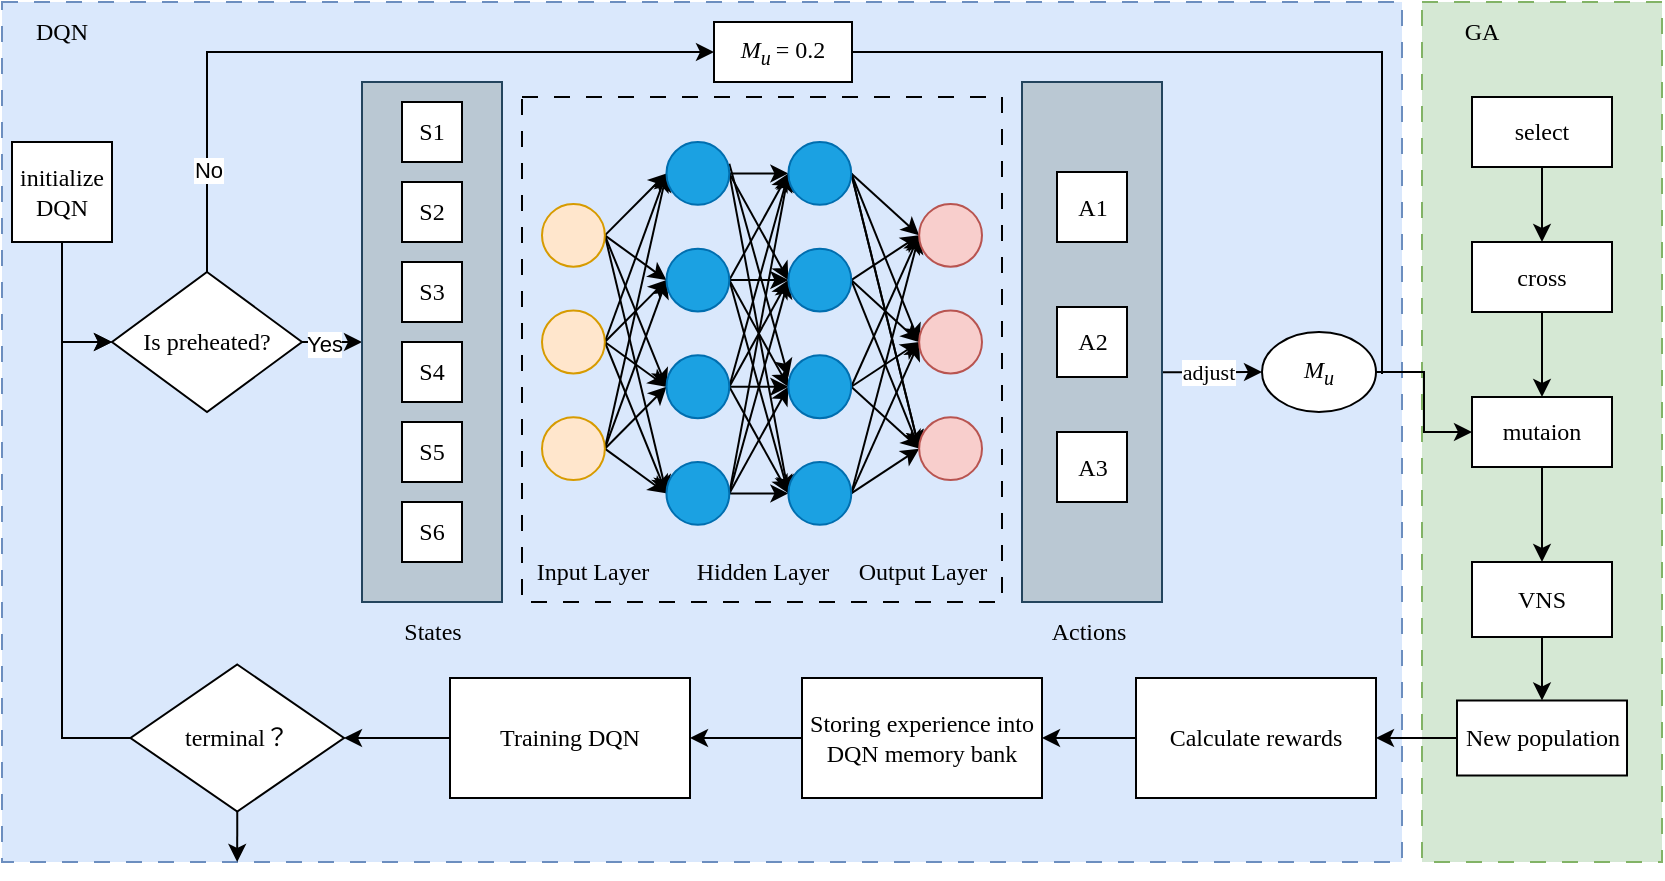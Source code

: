 <mxfile version="26.1.0">
  <diagram name="第 1 页" id="UJfofHyAi-vfrjt4BgnB">
    <mxGraphModel dx="1430" dy="757" grid="1" gridSize="10" guides="1" tooltips="1" connect="1" arrows="1" fold="1" page="1" pageScale="1" pageWidth="827" pageHeight="1169" math="0" shadow="0">
      <root>
        <mxCell id="0" />
        <mxCell id="1" parent="0" />
        <mxCell id="ZDGoOc2ld3aRTrg-dJdF-84" value="" style="rounded=0;whiteSpace=wrap;html=1;dashed=1;dashPattern=8 8;fontFamily=Times New Roman;fillColor=#d5e8d4;strokeColor=#82b366;" vertex="1" parent="1">
          <mxGeometry x="780" width="120" height="430" as="geometry" />
        </mxCell>
        <mxCell id="ZDGoOc2ld3aRTrg-dJdF-134" value="" style="rounded=0;whiteSpace=wrap;html=1;dashed=1;dashPattern=8 8;fillColor=#dae8fc;strokeColor=#6c8ebf;fontFamily=Times New Roman;" vertex="1" parent="1">
          <mxGeometry x="70" width="700" height="430" as="geometry" />
        </mxCell>
        <mxCell id="ZDGoOc2ld3aRTrg-dJdF-82" style="edgeStyle=orthogonalEdgeStyle;rounded=0;orthogonalLoop=1;jettySize=auto;html=1;exitX=1.004;exitY=0.558;exitDx=0;exitDy=0;fontFamily=Times New Roman;exitPerimeter=0;" edge="1" parent="1" source="ZDGoOc2ld3aRTrg-dJdF-63" target="ZDGoOc2ld3aRTrg-dJdF-65">
          <mxGeometry relative="1" as="geometry">
            <Array as="points" />
          </mxGeometry>
        </mxCell>
        <mxCell id="ZDGoOc2ld3aRTrg-dJdF-100" value="adjust" style="edgeLabel;html=1;align=center;verticalAlign=middle;resizable=0;points=[];fontFamily=Times New Roman;" vertex="1" connectable="0" parent="ZDGoOc2ld3aRTrg-dJdF-82">
          <mxGeometry x="-0.1" y="1" relative="1" as="geometry">
            <mxPoint y="1" as="offset" />
          </mxGeometry>
        </mxCell>
        <mxCell id="ZDGoOc2ld3aRTrg-dJdF-155" style="edgeStyle=orthogonalEdgeStyle;rounded=0;orthogonalLoop=1;jettySize=auto;html=1;exitX=1;exitY=0.5;exitDx=0;exitDy=0;entryX=0;entryY=0.5;entryDx=0;entryDy=0;fontFamily=Times New Roman;" edge="1" parent="1" source="ZDGoOc2ld3aRTrg-dJdF-65" target="ZDGoOc2ld3aRTrg-dJdF-87">
          <mxGeometry relative="1" as="geometry" />
        </mxCell>
        <mxCell id="ZDGoOc2ld3aRTrg-dJdF-65" value="M&lt;sub&gt;u&lt;/sub&gt;" style="ellipse;whiteSpace=wrap;html=1;fontFamily=Times New Roman;fontStyle=2" vertex="1" parent="1">
          <mxGeometry x="700" y="165" width="57" height="40" as="geometry" />
        </mxCell>
        <mxCell id="ZDGoOc2ld3aRTrg-dJdF-139" style="edgeStyle=orthogonalEdgeStyle;rounded=0;orthogonalLoop=1;jettySize=auto;html=1;exitX=0.5;exitY=1;exitDx=0;exitDy=0;entryX=0;entryY=0.5;entryDx=0;entryDy=0;fontFamily=Times New Roman;" edge="1" parent="1" source="ZDGoOc2ld3aRTrg-dJdF-74" target="ZDGoOc2ld3aRTrg-dJdF-76">
          <mxGeometry relative="1" as="geometry" />
        </mxCell>
        <mxCell id="ZDGoOc2ld3aRTrg-dJdF-74" value="initialize DQN" style="rounded=0;whiteSpace=wrap;html=1;fontFamily=Times New Roman;" vertex="1" parent="1">
          <mxGeometry x="75" y="70" width="50" height="50" as="geometry" />
        </mxCell>
        <mxCell id="ZDGoOc2ld3aRTrg-dJdF-78" style="edgeStyle=orthogonalEdgeStyle;rounded=0;orthogonalLoop=1;jettySize=auto;html=1;exitX=0.5;exitY=0;exitDx=0;exitDy=0;entryX=0;entryY=0.5;entryDx=0;entryDy=0;fontFamily=Times New Roman;" edge="1" parent="1" source="ZDGoOc2ld3aRTrg-dJdF-76" target="ZDGoOc2ld3aRTrg-dJdF-77">
          <mxGeometry relative="1" as="geometry" />
        </mxCell>
        <mxCell id="ZDGoOc2ld3aRTrg-dJdF-164" value="No" style="edgeLabel;html=1;align=center;verticalAlign=middle;resizable=0;points=[];" vertex="1" connectable="0" parent="ZDGoOc2ld3aRTrg-dJdF-78">
          <mxGeometry x="-0.72" relative="1" as="geometry">
            <mxPoint as="offset" />
          </mxGeometry>
        </mxCell>
        <mxCell id="ZDGoOc2ld3aRTrg-dJdF-81" style="edgeStyle=orthogonalEdgeStyle;rounded=0;orthogonalLoop=1;jettySize=auto;html=1;exitX=1;exitY=0.5;exitDx=0;exitDy=0;entryX=0;entryY=0.5;entryDx=0;entryDy=0;fontFamily=Times New Roman;" edge="1" parent="1" source="ZDGoOc2ld3aRTrg-dJdF-76" target="ZDGoOc2ld3aRTrg-dJdF-64">
          <mxGeometry relative="1" as="geometry" />
        </mxCell>
        <mxCell id="ZDGoOc2ld3aRTrg-dJdF-165" value="Yes" style="edgeLabel;html=1;align=center;verticalAlign=middle;resizable=0;points=[];" vertex="1" connectable="0" parent="ZDGoOc2ld3aRTrg-dJdF-81">
          <mxGeometry x="-0.308" y="-1" relative="1" as="geometry">
            <mxPoint as="offset" />
          </mxGeometry>
        </mxCell>
        <mxCell id="ZDGoOc2ld3aRTrg-dJdF-76" value="Is preheated?" style="rhombus;whiteSpace=wrap;html=1;fontFamily=Times New Roman;" vertex="1" parent="1">
          <mxGeometry x="125" y="135" width="95" height="70" as="geometry" />
        </mxCell>
        <mxCell id="ZDGoOc2ld3aRTrg-dJdF-153" style="edgeStyle=orthogonalEdgeStyle;rounded=0;orthogonalLoop=1;jettySize=auto;html=1;exitX=1;exitY=0.5;exitDx=0;exitDy=0;endArrow=none;startFill=0;fontFamily=Times New Roman;" edge="1" parent="1" source="ZDGoOc2ld3aRTrg-dJdF-77">
          <mxGeometry relative="1" as="geometry">
            <mxPoint x="760" y="180" as="targetPoint" />
            <Array as="points">
              <mxPoint x="760" y="25" />
              <mxPoint x="760" y="186" />
            </Array>
          </mxGeometry>
        </mxCell>
        <mxCell id="ZDGoOc2ld3aRTrg-dJdF-77" value="&lt;i&gt;M&lt;sub&gt;u&amp;nbsp;&lt;/sub&gt;&lt;/i&gt;= 0.2" style="rounded=0;whiteSpace=wrap;html=1;fontFamily=Times New Roman;" vertex="1" parent="1">
          <mxGeometry x="426" y="10" width="69" height="30" as="geometry" />
        </mxCell>
        <mxCell id="ZDGoOc2ld3aRTrg-dJdF-80" value="" style="group;fontFamily=Times New Roman;" vertex="1" connectable="0" parent="1">
          <mxGeometry x="340" y="70" width="220" height="200" as="geometry" />
        </mxCell>
        <mxCell id="ZDGoOc2ld3aRTrg-dJdF-19" style="rounded=0;orthogonalLoop=1;jettySize=auto;html=1;exitX=1;exitY=0.5;exitDx=0;exitDy=0;entryX=0;entryY=0.5;entryDx=0;entryDy=0;fontFamily=Times New Roman;" edge="1" parent="ZDGoOc2ld3aRTrg-dJdF-80" source="ZDGoOc2ld3aRTrg-dJdF-1" target="ZDGoOc2ld3aRTrg-dJdF-9">
          <mxGeometry relative="1" as="geometry" />
        </mxCell>
        <mxCell id="ZDGoOc2ld3aRTrg-dJdF-21" style="rounded=0;orthogonalLoop=1;jettySize=auto;html=1;exitX=1;exitY=0.5;exitDx=0;exitDy=0;entryX=0;entryY=0.5;entryDx=0;entryDy=0;fontFamily=Times New Roman;" edge="1" parent="ZDGoOc2ld3aRTrg-dJdF-80" source="ZDGoOc2ld3aRTrg-dJdF-1" target="ZDGoOc2ld3aRTrg-dJdF-8">
          <mxGeometry relative="1" as="geometry" />
        </mxCell>
        <mxCell id="ZDGoOc2ld3aRTrg-dJdF-22" style="rounded=0;orthogonalLoop=1;jettySize=auto;html=1;exitX=1;exitY=0.5;exitDx=0;exitDy=0;entryX=0;entryY=0.5;entryDx=0;entryDy=0;fontFamily=Times New Roman;" edge="1" parent="ZDGoOc2ld3aRTrg-dJdF-80" source="ZDGoOc2ld3aRTrg-dJdF-1" target="ZDGoOc2ld3aRTrg-dJdF-7">
          <mxGeometry relative="1" as="geometry" />
        </mxCell>
        <mxCell id="ZDGoOc2ld3aRTrg-dJdF-23" style="rounded=0;orthogonalLoop=1;jettySize=auto;html=1;exitX=1;exitY=0.5;exitDx=0;exitDy=0;entryX=0;entryY=0.5;entryDx=0;entryDy=0;fontFamily=Times New Roman;" edge="1" parent="ZDGoOc2ld3aRTrg-dJdF-80" source="ZDGoOc2ld3aRTrg-dJdF-1" target="ZDGoOc2ld3aRTrg-dJdF-6">
          <mxGeometry relative="1" as="geometry" />
        </mxCell>
        <mxCell id="ZDGoOc2ld3aRTrg-dJdF-1" value="" style="ellipse;whiteSpace=wrap;html=1;aspect=fixed;fontSize=12;strokeWidth=1;fontFamily=Times New Roman;fillColor=#ffe6cc;strokeColor=#d79b00;" vertex="1" parent="ZDGoOc2ld3aRTrg-dJdF-80">
          <mxGeometry y="30.953" width="31.429" height="31.429" as="geometry" />
        </mxCell>
        <mxCell id="ZDGoOc2ld3aRTrg-dJdF-24" style="rounded=0;orthogonalLoop=1;jettySize=auto;html=1;exitX=1;exitY=0.5;exitDx=0;exitDy=0;entryX=0;entryY=0.5;entryDx=0;entryDy=0;fontFamily=Times New Roman;" edge="1" parent="ZDGoOc2ld3aRTrg-dJdF-80" source="ZDGoOc2ld3aRTrg-dJdF-2" target="ZDGoOc2ld3aRTrg-dJdF-9">
          <mxGeometry relative="1" as="geometry" />
        </mxCell>
        <mxCell id="ZDGoOc2ld3aRTrg-dJdF-25" style="rounded=0;orthogonalLoop=1;jettySize=auto;html=1;exitX=1;exitY=0.5;exitDx=0;exitDy=0;entryX=0;entryY=0.5;entryDx=0;entryDy=0;fontFamily=Times New Roman;" edge="1" parent="ZDGoOc2ld3aRTrg-dJdF-80" source="ZDGoOc2ld3aRTrg-dJdF-2" target="ZDGoOc2ld3aRTrg-dJdF-8">
          <mxGeometry relative="1" as="geometry" />
        </mxCell>
        <mxCell id="ZDGoOc2ld3aRTrg-dJdF-26" style="rounded=0;orthogonalLoop=1;jettySize=auto;html=1;exitX=1;exitY=0.5;exitDx=0;exitDy=0;entryX=0;entryY=0.5;entryDx=0;entryDy=0;fontFamily=Times New Roman;" edge="1" parent="ZDGoOc2ld3aRTrg-dJdF-80" source="ZDGoOc2ld3aRTrg-dJdF-2" target="ZDGoOc2ld3aRTrg-dJdF-7">
          <mxGeometry relative="1" as="geometry" />
        </mxCell>
        <mxCell id="ZDGoOc2ld3aRTrg-dJdF-27" style="rounded=0;orthogonalLoop=1;jettySize=auto;html=1;exitX=1;exitY=0.5;exitDx=0;exitDy=0;entryX=0;entryY=0.5;entryDx=0;entryDy=0;fontFamily=Times New Roman;" edge="1" parent="ZDGoOc2ld3aRTrg-dJdF-80" source="ZDGoOc2ld3aRTrg-dJdF-2" target="ZDGoOc2ld3aRTrg-dJdF-6">
          <mxGeometry relative="1" as="geometry" />
        </mxCell>
        <mxCell id="ZDGoOc2ld3aRTrg-dJdF-2" value="" style="ellipse;whiteSpace=wrap;html=1;aspect=fixed;fontSize=12;strokeWidth=1;fontFamily=Times New Roman;fillColor=#ffe6cc;strokeColor=#d79b00;" vertex="1" parent="ZDGoOc2ld3aRTrg-dJdF-80">
          <mxGeometry y="84.287" width="31.429" height="31.429" as="geometry" />
        </mxCell>
        <mxCell id="ZDGoOc2ld3aRTrg-dJdF-28" style="rounded=0;orthogonalLoop=1;jettySize=auto;html=1;exitX=1;exitY=0.5;exitDx=0;exitDy=0;entryX=0;entryY=0.5;entryDx=0;entryDy=0;fontFamily=Times New Roman;" edge="1" parent="ZDGoOc2ld3aRTrg-dJdF-80" source="ZDGoOc2ld3aRTrg-dJdF-5" target="ZDGoOc2ld3aRTrg-dJdF-9">
          <mxGeometry relative="1" as="geometry" />
        </mxCell>
        <mxCell id="ZDGoOc2ld3aRTrg-dJdF-29" style="rounded=0;orthogonalLoop=1;jettySize=auto;html=1;exitX=1;exitY=0.5;exitDx=0;exitDy=0;entryX=0;entryY=0.5;entryDx=0;entryDy=0;fontFamily=Times New Roman;" edge="1" parent="ZDGoOc2ld3aRTrg-dJdF-80" source="ZDGoOc2ld3aRTrg-dJdF-5" target="ZDGoOc2ld3aRTrg-dJdF-8">
          <mxGeometry relative="1" as="geometry" />
        </mxCell>
        <mxCell id="ZDGoOc2ld3aRTrg-dJdF-31" style="rounded=0;orthogonalLoop=1;jettySize=auto;html=1;exitX=1;exitY=0.5;exitDx=0;exitDy=0;entryX=0;entryY=0.5;entryDx=0;entryDy=0;fontFamily=Times New Roman;" edge="1" parent="ZDGoOc2ld3aRTrg-dJdF-80" source="ZDGoOc2ld3aRTrg-dJdF-5" target="ZDGoOc2ld3aRTrg-dJdF-7">
          <mxGeometry relative="1" as="geometry" />
        </mxCell>
        <mxCell id="ZDGoOc2ld3aRTrg-dJdF-32" style="rounded=0;orthogonalLoop=1;jettySize=auto;html=1;exitX=1;exitY=0.5;exitDx=0;exitDy=0;entryX=0;entryY=0.5;entryDx=0;entryDy=0;fontFamily=Times New Roman;" edge="1" parent="ZDGoOc2ld3aRTrg-dJdF-80" source="ZDGoOc2ld3aRTrg-dJdF-5" target="ZDGoOc2ld3aRTrg-dJdF-6">
          <mxGeometry relative="1" as="geometry" />
        </mxCell>
        <mxCell id="ZDGoOc2ld3aRTrg-dJdF-5" value="" style="ellipse;whiteSpace=wrap;html=1;aspect=fixed;fontSize=12;strokeWidth=1;fontFamily=Times New Roman;fillColor=#ffe6cc;strokeColor=#d79b00;" vertex="1" parent="ZDGoOc2ld3aRTrg-dJdF-80">
          <mxGeometry y="137.62" width="31.429" height="31.429" as="geometry" />
        </mxCell>
        <mxCell id="ZDGoOc2ld3aRTrg-dJdF-45" style="rounded=0;orthogonalLoop=1;jettySize=auto;html=1;exitX=1;exitY=0.5;exitDx=0;exitDy=0;entryX=0;entryY=0.5;entryDx=0;entryDy=0;fontFamily=Times New Roman;" edge="1" parent="ZDGoOc2ld3aRTrg-dJdF-80" source="ZDGoOc2ld3aRTrg-dJdF-6" target="ZDGoOc2ld3aRTrg-dJdF-11">
          <mxGeometry relative="1" as="geometry" />
        </mxCell>
        <mxCell id="ZDGoOc2ld3aRTrg-dJdF-46" style="rounded=0;orthogonalLoop=1;jettySize=auto;html=1;exitX=1;exitY=0.5;exitDx=0;exitDy=0;entryX=0;entryY=0.5;entryDx=0;entryDy=0;fontFamily=Times New Roman;" edge="1" parent="ZDGoOc2ld3aRTrg-dJdF-80" source="ZDGoOc2ld3aRTrg-dJdF-6" target="ZDGoOc2ld3aRTrg-dJdF-10">
          <mxGeometry relative="1" as="geometry" />
        </mxCell>
        <mxCell id="ZDGoOc2ld3aRTrg-dJdF-47" style="rounded=0;orthogonalLoop=1;jettySize=auto;html=1;exitX=1;exitY=0.5;exitDx=0;exitDy=0;entryX=0;entryY=0.5;entryDx=0;entryDy=0;fontFamily=Times New Roman;" edge="1" parent="ZDGoOc2ld3aRTrg-dJdF-80" source="ZDGoOc2ld3aRTrg-dJdF-6" target="ZDGoOc2ld3aRTrg-dJdF-13">
          <mxGeometry relative="1" as="geometry" />
        </mxCell>
        <mxCell id="ZDGoOc2ld3aRTrg-dJdF-48" style="rounded=0;orthogonalLoop=1;jettySize=auto;html=1;exitX=1;exitY=0.5;exitDx=0;exitDy=0;entryX=0;entryY=0.5;entryDx=0;entryDy=0;fontFamily=Times New Roman;" edge="1" parent="ZDGoOc2ld3aRTrg-dJdF-80" source="ZDGoOc2ld3aRTrg-dJdF-6" target="ZDGoOc2ld3aRTrg-dJdF-12">
          <mxGeometry relative="1" as="geometry" />
        </mxCell>
        <mxCell id="ZDGoOc2ld3aRTrg-dJdF-6" value="" style="ellipse;whiteSpace=wrap;html=1;aspect=fixed;fontSize=12;strokeWidth=1;flipV=1;flipH=1;fontFamily=Times New Roman;fillColor=#1ba1e2;fontColor=#ffffff;strokeColor=#006EAF;" vertex="1" parent="ZDGoOc2ld3aRTrg-dJdF-80">
          <mxGeometry x="62.229" y="159.997" width="31.429" height="31.429" as="geometry" />
        </mxCell>
        <mxCell id="ZDGoOc2ld3aRTrg-dJdF-41" style="rounded=0;orthogonalLoop=1;jettySize=auto;html=1;exitX=1;exitY=0.5;exitDx=0;exitDy=0;entryX=0;entryY=0.5;entryDx=0;entryDy=0;fontFamily=Times New Roman;" edge="1" parent="ZDGoOc2ld3aRTrg-dJdF-80" source="ZDGoOc2ld3aRTrg-dJdF-7" target="ZDGoOc2ld3aRTrg-dJdF-12">
          <mxGeometry relative="1" as="geometry" />
        </mxCell>
        <mxCell id="ZDGoOc2ld3aRTrg-dJdF-42" style="rounded=0;orthogonalLoop=1;jettySize=auto;html=1;exitX=1;exitY=0.5;exitDx=0;exitDy=0;entryX=0;entryY=0.5;entryDx=0;entryDy=0;fontFamily=Times New Roman;" edge="1" parent="ZDGoOc2ld3aRTrg-dJdF-80" source="ZDGoOc2ld3aRTrg-dJdF-7" target="ZDGoOc2ld3aRTrg-dJdF-13">
          <mxGeometry relative="1" as="geometry" />
        </mxCell>
        <mxCell id="ZDGoOc2ld3aRTrg-dJdF-43" style="rounded=0;orthogonalLoop=1;jettySize=auto;html=1;exitX=1;exitY=0.5;exitDx=0;exitDy=0;entryX=0;entryY=0.5;entryDx=0;entryDy=0;fontFamily=Times New Roman;" edge="1" parent="ZDGoOc2ld3aRTrg-dJdF-80" source="ZDGoOc2ld3aRTrg-dJdF-7" target="ZDGoOc2ld3aRTrg-dJdF-10">
          <mxGeometry relative="1" as="geometry" />
        </mxCell>
        <mxCell id="ZDGoOc2ld3aRTrg-dJdF-44" style="rounded=0;orthogonalLoop=1;jettySize=auto;html=1;exitX=1;exitY=0.5;exitDx=0;exitDy=0;entryX=0;entryY=0.5;entryDx=0;entryDy=0;fontFamily=Times New Roman;" edge="1" parent="ZDGoOc2ld3aRTrg-dJdF-80" source="ZDGoOc2ld3aRTrg-dJdF-7" target="ZDGoOc2ld3aRTrg-dJdF-11">
          <mxGeometry relative="1" as="geometry" />
        </mxCell>
        <mxCell id="ZDGoOc2ld3aRTrg-dJdF-7" value="" style="ellipse;whiteSpace=wrap;html=1;aspect=fixed;fontSize=12;strokeWidth=1;flipV=1;flipH=1;fontFamily=Times New Roman;fillColor=#1ba1e2;fontColor=#ffffff;strokeColor=#006EAF;" vertex="1" parent="ZDGoOc2ld3aRTrg-dJdF-80">
          <mxGeometry x="62.229" y="106.667" width="31.429" height="31.429" as="geometry" />
        </mxCell>
        <mxCell id="ZDGoOc2ld3aRTrg-dJdF-37" style="rounded=0;orthogonalLoop=1;jettySize=auto;html=1;exitX=1;exitY=0.5;exitDx=0;exitDy=0;entryX=0;entryY=0.5;entryDx=0;entryDy=0;fontFamily=Times New Roman;" edge="1" parent="ZDGoOc2ld3aRTrg-dJdF-80" source="ZDGoOc2ld3aRTrg-dJdF-8" target="ZDGoOc2ld3aRTrg-dJdF-12">
          <mxGeometry relative="1" as="geometry" />
        </mxCell>
        <mxCell id="ZDGoOc2ld3aRTrg-dJdF-38" style="rounded=0;orthogonalLoop=1;jettySize=auto;html=1;exitX=1;exitY=0.5;exitDx=0;exitDy=0;entryX=0;entryY=0.5;entryDx=0;entryDy=0;fontFamily=Times New Roman;" edge="1" parent="ZDGoOc2ld3aRTrg-dJdF-80" source="ZDGoOc2ld3aRTrg-dJdF-8" target="ZDGoOc2ld3aRTrg-dJdF-13">
          <mxGeometry relative="1" as="geometry" />
        </mxCell>
        <mxCell id="ZDGoOc2ld3aRTrg-dJdF-39" style="rounded=0;orthogonalLoop=1;jettySize=auto;html=1;exitX=1;exitY=0.5;exitDx=0;exitDy=0;entryX=0;entryY=0.5;entryDx=0;entryDy=0;fontFamily=Times New Roman;" edge="1" parent="ZDGoOc2ld3aRTrg-dJdF-80" source="ZDGoOc2ld3aRTrg-dJdF-8" target="ZDGoOc2ld3aRTrg-dJdF-10">
          <mxGeometry relative="1" as="geometry" />
        </mxCell>
        <mxCell id="ZDGoOc2ld3aRTrg-dJdF-40" style="rounded=0;orthogonalLoop=1;jettySize=auto;html=1;exitX=1;exitY=0.5;exitDx=0;exitDy=0;entryX=0;entryY=0.5;entryDx=0;entryDy=0;fontFamily=Times New Roman;" edge="1" parent="ZDGoOc2ld3aRTrg-dJdF-80" source="ZDGoOc2ld3aRTrg-dJdF-8" target="ZDGoOc2ld3aRTrg-dJdF-11">
          <mxGeometry relative="1" as="geometry" />
        </mxCell>
        <mxCell id="ZDGoOc2ld3aRTrg-dJdF-8" value="" style="ellipse;whiteSpace=wrap;html=1;aspect=fixed;fontSize=12;strokeWidth=1;flipV=1;flipH=1;fontFamily=Times New Roman;fillColor=#1ba1e2;fontColor=#ffffff;strokeColor=#006EAF;" vertex="1" parent="ZDGoOc2ld3aRTrg-dJdF-80">
          <mxGeometry x="62.229" y="53.333" width="31.429" height="31.429" as="geometry" />
        </mxCell>
        <mxCell id="ZDGoOc2ld3aRTrg-dJdF-33" style="rounded=0;orthogonalLoop=1;jettySize=auto;html=1;exitX=1;exitY=0.5;exitDx=0;exitDy=0;entryX=0;entryY=0.5;entryDx=0;entryDy=0;fontFamily=Times New Roman;" edge="1" parent="ZDGoOc2ld3aRTrg-dJdF-80" source="ZDGoOc2ld3aRTrg-dJdF-9" target="ZDGoOc2ld3aRTrg-dJdF-12">
          <mxGeometry relative="1" as="geometry" />
        </mxCell>
        <mxCell id="ZDGoOc2ld3aRTrg-dJdF-34" style="rounded=0;orthogonalLoop=1;jettySize=auto;html=1;exitX=1;exitY=0.5;exitDx=0;exitDy=0;entryX=0;entryY=0.5;entryDx=0;entryDy=0;fontFamily=Times New Roman;" edge="1" parent="ZDGoOc2ld3aRTrg-dJdF-80" source="ZDGoOc2ld3aRTrg-dJdF-9" target="ZDGoOc2ld3aRTrg-dJdF-13">
          <mxGeometry relative="1" as="geometry" />
        </mxCell>
        <mxCell id="ZDGoOc2ld3aRTrg-dJdF-35" style="rounded=0;orthogonalLoop=1;jettySize=auto;html=1;exitX=1;exitY=0.5;exitDx=0;exitDy=0;entryX=0;entryY=0.5;entryDx=0;entryDy=0;fontFamily=Times New Roman;" edge="1" parent="ZDGoOc2ld3aRTrg-dJdF-80">
          <mxGeometry relative="1" as="geometry">
            <mxPoint x="93.657" y="10.834" as="sourcePoint" />
            <mxPoint x="123.2" y="117.501" as="targetPoint" />
          </mxGeometry>
        </mxCell>
        <mxCell id="ZDGoOc2ld3aRTrg-dJdF-36" style="rounded=0;orthogonalLoop=1;jettySize=auto;html=1;exitX=1;exitY=0.5;exitDx=0;exitDy=0;entryX=0;entryY=0.5;entryDx=0;entryDy=0;fontFamily=Times New Roman;" edge="1" parent="ZDGoOc2ld3aRTrg-dJdF-80" source="ZDGoOc2ld3aRTrg-dJdF-9" target="ZDGoOc2ld3aRTrg-dJdF-11">
          <mxGeometry relative="1" as="geometry" />
        </mxCell>
        <mxCell id="ZDGoOc2ld3aRTrg-dJdF-9" value="" style="ellipse;whiteSpace=wrap;html=1;aspect=fixed;fontSize=12;strokeWidth=1;flipV=1;flipH=1;fontFamily=Times New Roman;fillColor=#1ba1e2;fontColor=#ffffff;strokeColor=#006EAF;" vertex="1" parent="ZDGoOc2ld3aRTrg-dJdF-80">
          <mxGeometry x="62.229" width="31.429" height="31.429" as="geometry" />
        </mxCell>
        <mxCell id="ZDGoOc2ld3aRTrg-dJdF-55" style="rounded=0;orthogonalLoop=1;jettySize=auto;html=1;exitX=1;exitY=0.5;exitDx=0;exitDy=0;entryX=0;entryY=0.5;entryDx=0;entryDy=0;fontFamily=Times New Roman;" edge="1" parent="ZDGoOc2ld3aRTrg-dJdF-80" source="ZDGoOc2ld3aRTrg-dJdF-10" target="ZDGoOc2ld3aRTrg-dJdF-16">
          <mxGeometry relative="1" as="geometry" />
        </mxCell>
        <mxCell id="ZDGoOc2ld3aRTrg-dJdF-58" style="rounded=0;orthogonalLoop=1;jettySize=auto;html=1;exitX=1;exitY=0.5;exitDx=0;exitDy=0;entryX=0;entryY=0.5;entryDx=0;entryDy=0;fontFamily=Times New Roman;" edge="1" parent="ZDGoOc2ld3aRTrg-dJdF-80" source="ZDGoOc2ld3aRTrg-dJdF-10" target="ZDGoOc2ld3aRTrg-dJdF-15">
          <mxGeometry relative="1" as="geometry" />
        </mxCell>
        <mxCell id="ZDGoOc2ld3aRTrg-dJdF-59" style="rounded=0;orthogonalLoop=1;jettySize=auto;html=1;exitX=1;exitY=0.5;exitDx=0;exitDy=0;entryX=0;entryY=0.5;entryDx=0;entryDy=0;fontFamily=Times New Roman;" edge="1" parent="ZDGoOc2ld3aRTrg-dJdF-80" source="ZDGoOc2ld3aRTrg-dJdF-10" target="ZDGoOc2ld3aRTrg-dJdF-14">
          <mxGeometry relative="1" as="geometry" />
        </mxCell>
        <mxCell id="ZDGoOc2ld3aRTrg-dJdF-10" value="" style="ellipse;whiteSpace=wrap;html=1;aspect=fixed;fontSize=12;strokeWidth=1;flipV=1;flipH=1;fontFamily=Times New Roman;fillColor=#1ba1e2;fontColor=#ffffff;strokeColor=#006EAF;" vertex="1" parent="ZDGoOc2ld3aRTrg-dJdF-80">
          <mxGeometry x="123.2" y="106.667" width="31.429" height="31.429" as="geometry" />
        </mxCell>
        <mxCell id="ZDGoOc2ld3aRTrg-dJdF-60" style="rounded=0;orthogonalLoop=1;jettySize=auto;html=1;exitX=1;exitY=0.5;exitDx=0;exitDy=0;entryX=0;entryY=0.5;entryDx=0;entryDy=0;fontFamily=Times New Roman;" edge="1" parent="ZDGoOc2ld3aRTrg-dJdF-80" source="ZDGoOc2ld3aRTrg-dJdF-11" target="ZDGoOc2ld3aRTrg-dJdF-14">
          <mxGeometry relative="1" as="geometry" />
        </mxCell>
        <mxCell id="ZDGoOc2ld3aRTrg-dJdF-61" style="rounded=0;orthogonalLoop=1;jettySize=auto;html=1;exitX=1;exitY=0.5;exitDx=0;exitDy=0;entryX=0;entryY=0.5;entryDx=0;entryDy=0;fontFamily=Times New Roman;" edge="1" parent="ZDGoOc2ld3aRTrg-dJdF-80" source="ZDGoOc2ld3aRTrg-dJdF-11" target="ZDGoOc2ld3aRTrg-dJdF-15">
          <mxGeometry relative="1" as="geometry" />
        </mxCell>
        <mxCell id="ZDGoOc2ld3aRTrg-dJdF-62" style="rounded=0;orthogonalLoop=1;jettySize=auto;html=1;exitX=1;exitY=0.5;exitDx=0;exitDy=0;entryX=0;entryY=0.5;entryDx=0;entryDy=0;fontFamily=Times New Roman;" edge="1" parent="ZDGoOc2ld3aRTrg-dJdF-80" source="ZDGoOc2ld3aRTrg-dJdF-11" target="ZDGoOc2ld3aRTrg-dJdF-16">
          <mxGeometry relative="1" as="geometry" />
        </mxCell>
        <mxCell id="ZDGoOc2ld3aRTrg-dJdF-11" value="" style="ellipse;whiteSpace=wrap;html=1;aspect=fixed;fontSize=12;strokeWidth=1;flipV=1;flipH=1;fontFamily=Times New Roman;fillColor=#1ba1e2;fontColor=#ffffff;strokeColor=#006EAF;" vertex="1" parent="ZDGoOc2ld3aRTrg-dJdF-80">
          <mxGeometry x="123.2" y="159.997" width="31.429" height="31.429" as="geometry" />
        </mxCell>
        <mxCell id="ZDGoOc2ld3aRTrg-dJdF-49" style="rounded=0;orthogonalLoop=1;jettySize=auto;html=1;exitX=1;exitY=0.5;exitDx=0;exitDy=0;entryX=0;entryY=0.5;entryDx=0;entryDy=0;fontFamily=Times New Roman;" edge="1" parent="ZDGoOc2ld3aRTrg-dJdF-80" source="ZDGoOc2ld3aRTrg-dJdF-12" target="ZDGoOc2ld3aRTrg-dJdF-16">
          <mxGeometry relative="1" as="geometry" />
        </mxCell>
        <mxCell id="ZDGoOc2ld3aRTrg-dJdF-50" style="rounded=0;orthogonalLoop=1;jettySize=auto;html=1;exitX=1;exitY=0.5;exitDx=0;exitDy=0;entryX=0;entryY=0.5;entryDx=0;entryDy=0;fontFamily=Times New Roman;" edge="1" parent="ZDGoOc2ld3aRTrg-dJdF-80" source="ZDGoOc2ld3aRTrg-dJdF-12" target="ZDGoOc2ld3aRTrg-dJdF-15">
          <mxGeometry relative="1" as="geometry" />
        </mxCell>
        <mxCell id="ZDGoOc2ld3aRTrg-dJdF-51" style="rounded=0;orthogonalLoop=1;jettySize=auto;html=1;exitX=1;exitY=0.5;exitDx=0;exitDy=0;entryX=0;entryY=0.5;entryDx=0;entryDy=0;fontFamily=Times New Roman;" edge="1" parent="ZDGoOc2ld3aRTrg-dJdF-80" source="ZDGoOc2ld3aRTrg-dJdF-12" target="ZDGoOc2ld3aRTrg-dJdF-14">
          <mxGeometry relative="1" as="geometry" />
        </mxCell>
        <mxCell id="ZDGoOc2ld3aRTrg-dJdF-52" style="rounded=0;orthogonalLoop=1;jettySize=auto;html=1;exitX=1;exitY=0.5;exitDx=0;exitDy=0;entryX=0;entryY=0.5;entryDx=0;entryDy=0;fontFamily=Times New Roman;" edge="1" parent="ZDGoOc2ld3aRTrg-dJdF-80" source="ZDGoOc2ld3aRTrg-dJdF-12" target="ZDGoOc2ld3aRTrg-dJdF-14">
          <mxGeometry relative="1" as="geometry" />
        </mxCell>
        <mxCell id="ZDGoOc2ld3aRTrg-dJdF-12" value="" style="ellipse;whiteSpace=wrap;html=1;aspect=fixed;fontSize=12;strokeWidth=1;flipV=1;flipH=1;fontFamily=Times New Roman;fillColor=#1ba1e2;fontColor=#ffffff;strokeColor=#006EAF;" vertex="1" parent="ZDGoOc2ld3aRTrg-dJdF-80">
          <mxGeometry x="123.2" width="31.429" height="31.429" as="geometry" />
        </mxCell>
        <mxCell id="ZDGoOc2ld3aRTrg-dJdF-54" style="rounded=0;orthogonalLoop=1;jettySize=auto;html=1;exitX=1;exitY=0.5;exitDx=0;exitDy=0;entryX=0;entryY=0.5;entryDx=0;entryDy=0;fontFamily=Times New Roman;" edge="1" parent="ZDGoOc2ld3aRTrg-dJdF-80" source="ZDGoOc2ld3aRTrg-dJdF-13" target="ZDGoOc2ld3aRTrg-dJdF-16">
          <mxGeometry relative="1" as="geometry" />
        </mxCell>
        <mxCell id="ZDGoOc2ld3aRTrg-dJdF-56" style="rounded=0;orthogonalLoop=1;jettySize=auto;html=1;exitX=1;exitY=0.5;exitDx=0;exitDy=0;entryX=0;entryY=0.5;entryDx=0;entryDy=0;fontFamily=Times New Roman;" edge="1" parent="ZDGoOc2ld3aRTrg-dJdF-80" source="ZDGoOc2ld3aRTrg-dJdF-13" target="ZDGoOc2ld3aRTrg-dJdF-15">
          <mxGeometry relative="1" as="geometry" />
        </mxCell>
        <mxCell id="ZDGoOc2ld3aRTrg-dJdF-57" style="rounded=0;orthogonalLoop=1;jettySize=auto;html=1;exitX=1;exitY=0.5;exitDx=0;exitDy=0;entryX=0;entryY=0.5;entryDx=0;entryDy=0;fontFamily=Times New Roman;" edge="1" parent="ZDGoOc2ld3aRTrg-dJdF-80" source="ZDGoOc2ld3aRTrg-dJdF-13" target="ZDGoOc2ld3aRTrg-dJdF-14">
          <mxGeometry relative="1" as="geometry" />
        </mxCell>
        <mxCell id="ZDGoOc2ld3aRTrg-dJdF-13" value="" style="ellipse;whiteSpace=wrap;html=1;aspect=fixed;fontSize=12;strokeWidth=1;flipV=1;flipH=1;fontFamily=Times New Roman;fillColor=#1ba1e2;fontColor=#ffffff;strokeColor=#006EAF;" vertex="1" parent="ZDGoOc2ld3aRTrg-dJdF-80">
          <mxGeometry x="123.2" y="53.333" width="31.429" height="31.429" as="geometry" />
        </mxCell>
        <mxCell id="ZDGoOc2ld3aRTrg-dJdF-14" value="" style="ellipse;whiteSpace=wrap;html=1;aspect=fixed;fontSize=12;strokeWidth=1;fontFamily=Times New Roman;fillColor=#f8cecc;strokeColor=#b85450;" vertex="1" parent="ZDGoOc2ld3aRTrg-dJdF-80">
          <mxGeometry x="188.571" y="137.62" width="31.429" height="31.429" as="geometry" />
        </mxCell>
        <mxCell id="ZDGoOc2ld3aRTrg-dJdF-15" value="" style="ellipse;whiteSpace=wrap;html=1;aspect=fixed;fontSize=12;strokeWidth=1;fontFamily=Times New Roman;fillColor=#f8cecc;strokeColor=#b85450;" vertex="1" parent="ZDGoOc2ld3aRTrg-dJdF-80">
          <mxGeometry x="188.571" y="84.287" width="31.429" height="31.429" as="geometry" />
        </mxCell>
        <mxCell id="ZDGoOc2ld3aRTrg-dJdF-16" value="" style="ellipse;whiteSpace=wrap;html=1;aspect=fixed;fontSize=12;strokeWidth=1;fontFamily=Times New Roman;fillColor=#f8cecc;strokeColor=#b85450;" vertex="1" parent="ZDGoOc2ld3aRTrg-dJdF-80">
          <mxGeometry x="188.571" y="30.953" width="31.429" height="31.429" as="geometry" />
        </mxCell>
        <mxCell id="ZDGoOc2ld3aRTrg-dJdF-94" style="edgeStyle=orthogonalEdgeStyle;rounded=0;orthogonalLoop=1;jettySize=auto;html=1;exitX=0;exitY=0.5;exitDx=0;exitDy=0;fontFamily=Times New Roman;" edge="1" parent="1" source="ZDGoOc2ld3aRTrg-dJdF-91" target="ZDGoOc2ld3aRTrg-dJdF-93">
          <mxGeometry relative="1" as="geometry" />
        </mxCell>
        <mxCell id="ZDGoOc2ld3aRTrg-dJdF-91" value="Calculate rewards" style="rounded=0;whiteSpace=wrap;html=1;fontFamily=Times New Roman;" vertex="1" parent="1">
          <mxGeometry x="637" y="338" width="120" height="60" as="geometry" />
        </mxCell>
        <mxCell id="ZDGoOc2ld3aRTrg-dJdF-107" style="edgeStyle=orthogonalEdgeStyle;rounded=0;orthogonalLoop=1;jettySize=auto;html=1;exitX=0;exitY=0.5;exitDx=0;exitDy=0;fontFamily=Times New Roman;" edge="1" parent="1" source="ZDGoOc2ld3aRTrg-dJdF-93" target="ZDGoOc2ld3aRTrg-dJdF-102">
          <mxGeometry relative="1" as="geometry" />
        </mxCell>
        <mxCell id="ZDGoOc2ld3aRTrg-dJdF-93" value="Storing experience into DQN memory bank" style="rounded=0;whiteSpace=wrap;html=1;fontFamily=Times New Roman;" vertex="1" parent="1">
          <mxGeometry x="470" y="338" width="120" height="60" as="geometry" />
        </mxCell>
        <mxCell id="ZDGoOc2ld3aRTrg-dJdF-99" style="edgeStyle=orthogonalEdgeStyle;rounded=0;orthogonalLoop=1;jettySize=auto;html=1;exitX=0;exitY=0.5;exitDx=0;exitDy=0;entryX=0;entryY=0.5;entryDx=0;entryDy=0;fontFamily=Times New Roman;" edge="1" parent="1" source="ZDGoOc2ld3aRTrg-dJdF-97" target="ZDGoOc2ld3aRTrg-dJdF-76">
          <mxGeometry relative="1" as="geometry">
            <Array as="points">
              <mxPoint x="100" y="368" />
              <mxPoint x="100" y="170" />
            </Array>
          </mxGeometry>
        </mxCell>
        <mxCell id="ZDGoOc2ld3aRTrg-dJdF-97" value="terminal？" style="rhombus;whiteSpace=wrap;html=1;fontFamily=Times New Roman;" vertex="1" parent="1">
          <mxGeometry x="134.25" y="331.25" width="106.75" height="73.5" as="geometry" />
        </mxCell>
        <mxCell id="ZDGoOc2ld3aRTrg-dJdF-104" style="edgeStyle=orthogonalEdgeStyle;rounded=0;orthogonalLoop=1;jettySize=auto;html=1;exitX=0;exitY=0.5;exitDx=0;exitDy=0;entryX=1;entryY=0.5;entryDx=0;entryDy=0;fontFamily=Times New Roman;" edge="1" parent="1" source="ZDGoOc2ld3aRTrg-dJdF-102" target="ZDGoOc2ld3aRTrg-dJdF-97">
          <mxGeometry relative="1" as="geometry" />
        </mxCell>
        <mxCell id="ZDGoOc2ld3aRTrg-dJdF-102" value="Training DQN" style="rounded=0;whiteSpace=wrap;html=1;fontFamily=Times New Roman;" vertex="1" parent="1">
          <mxGeometry x="294" y="338" width="120" height="60" as="geometry" />
        </mxCell>
        <mxCell id="ZDGoOc2ld3aRTrg-dJdF-118" value="Input Layer" style="text;html=1;align=center;verticalAlign=middle;resizable=0;points=[];autosize=1;strokeColor=none;fillColor=none;fontFamily=Times New Roman;" vertex="1" parent="1">
          <mxGeometry x="325" y="270" width="80" height="30" as="geometry" />
        </mxCell>
        <mxCell id="ZDGoOc2ld3aRTrg-dJdF-119" value="Hidden Layer" style="text;html=1;align=center;verticalAlign=middle;resizable=0;points=[];autosize=1;strokeColor=none;fillColor=none;fontFamily=Times New Roman;" vertex="1" parent="1">
          <mxGeometry x="405" y="270" width="90" height="30" as="geometry" />
        </mxCell>
        <mxCell id="ZDGoOc2ld3aRTrg-dJdF-120" value="Output Layer" style="text;html=1;align=center;verticalAlign=middle;resizable=0;points=[];autosize=1;strokeColor=none;fillColor=none;fontFamily=Times New Roman;" vertex="1" parent="1">
          <mxGeometry x="485" y="270" width="90" height="30" as="geometry" />
        </mxCell>
        <mxCell id="ZDGoOc2ld3aRTrg-dJdF-135" value="DQN" style="text;html=1;align=center;verticalAlign=middle;whiteSpace=wrap;rounded=0;fontFamily=Times New Roman;" vertex="1" parent="1">
          <mxGeometry x="70" width="60" height="30" as="geometry" />
        </mxCell>
        <mxCell id="ZDGoOc2ld3aRTrg-dJdF-137" value="" style="group;fontFamily=Times New Roman;" vertex="1" connectable="0" parent="1">
          <mxGeometry x="250" y="40" width="70" height="290" as="geometry" />
        </mxCell>
        <mxCell id="ZDGoOc2ld3aRTrg-dJdF-64" value="&lt;p style=&quot;text-indent:21.0pt&quot; class=&quot;MsoNormal&quot;&gt;&lt;br&gt;&lt;/p&gt;" style="rounded=0;whiteSpace=wrap;html=1;fontFamily=Times New Roman;fillColor=#bac8d3;strokeColor=#23445d;" vertex="1" parent="ZDGoOc2ld3aRTrg-dJdF-137">
          <mxGeometry width="70" height="260" as="geometry" />
        </mxCell>
        <mxCell id="ZDGoOc2ld3aRTrg-dJdF-109" value="S1" style="rounded=0;whiteSpace=wrap;html=1;fontFamily=Times New Roman;" vertex="1" parent="ZDGoOc2ld3aRTrg-dJdF-137">
          <mxGeometry x="20" y="10" width="30" height="30" as="geometry" />
        </mxCell>
        <mxCell id="ZDGoOc2ld3aRTrg-dJdF-110" value="S2" style="rounded=0;whiteSpace=wrap;html=1;fontFamily=Times New Roman;" vertex="1" parent="ZDGoOc2ld3aRTrg-dJdF-137">
          <mxGeometry x="20" y="50" width="30" height="30" as="geometry" />
        </mxCell>
        <mxCell id="ZDGoOc2ld3aRTrg-dJdF-111" value="S3" style="rounded=0;whiteSpace=wrap;html=1;fontFamily=Times New Roman;" vertex="1" parent="ZDGoOc2ld3aRTrg-dJdF-137">
          <mxGeometry x="20" y="90" width="30" height="30" as="geometry" />
        </mxCell>
        <mxCell id="ZDGoOc2ld3aRTrg-dJdF-112" value="S4" style="rounded=0;whiteSpace=wrap;html=1;fontFamily=Times New Roman;" vertex="1" parent="ZDGoOc2ld3aRTrg-dJdF-137">
          <mxGeometry x="20" y="130" width="30" height="30" as="geometry" />
        </mxCell>
        <mxCell id="ZDGoOc2ld3aRTrg-dJdF-113" value="S5" style="rounded=0;whiteSpace=wrap;html=1;fontFamily=Times New Roman;" vertex="1" parent="ZDGoOc2ld3aRTrg-dJdF-137">
          <mxGeometry x="20" y="170" width="30" height="30" as="geometry" />
        </mxCell>
        <mxCell id="ZDGoOc2ld3aRTrg-dJdF-115" value="S6" style="rounded=0;whiteSpace=wrap;html=1;fontFamily=Times New Roman;" vertex="1" parent="ZDGoOc2ld3aRTrg-dJdF-137">
          <mxGeometry x="20" y="210" width="30" height="30" as="geometry" />
        </mxCell>
        <mxCell id="ZDGoOc2ld3aRTrg-dJdF-116" value="States" style="text;html=1;align=center;verticalAlign=middle;resizable=0;points=[];autosize=1;strokeColor=none;fillColor=none;fontFamily=Times New Roman;" vertex="1" parent="ZDGoOc2ld3aRTrg-dJdF-137">
          <mxGeometry x="10" y="260" width="50" height="30" as="geometry" />
        </mxCell>
        <mxCell id="ZDGoOc2ld3aRTrg-dJdF-138" value="" style="group;fontFamily=Times New Roman;" vertex="1" connectable="0" parent="1">
          <mxGeometry x="575" y="40" width="75" height="295" as="geometry" />
        </mxCell>
        <mxCell id="ZDGoOc2ld3aRTrg-dJdF-63" value="" style="rounded=0;whiteSpace=wrap;html=1;fontFamily=Times New Roman;fillColor=#bac8d3;strokeColor=#23445d;" vertex="1" parent="ZDGoOc2ld3aRTrg-dJdF-138">
          <mxGeometry x="5" width="70" height="260" as="geometry" />
        </mxCell>
        <mxCell id="ZDGoOc2ld3aRTrg-dJdF-117" value="&lt;span style=&quot;text-wrap-mode: wrap;&quot;&gt;Actions&lt;/span&gt;" style="text;html=1;align=center;verticalAlign=middle;resizable=0;points=[];autosize=1;strokeColor=none;fillColor=none;fontFamily=Times New Roman;" vertex="1" parent="ZDGoOc2ld3aRTrg-dJdF-138">
          <mxGeometry x="7.5" y="260" width="60" height="30" as="geometry" />
        </mxCell>
        <mxCell id="ZDGoOc2ld3aRTrg-dJdF-131" value="A3" style="rounded=0;whiteSpace=wrap;html=1;fontFamily=Times New Roman;" vertex="1" parent="ZDGoOc2ld3aRTrg-dJdF-138">
          <mxGeometry x="22.5" y="175" width="35" height="35" as="geometry" />
        </mxCell>
        <mxCell id="ZDGoOc2ld3aRTrg-dJdF-132" value="A1" style="rounded=0;whiteSpace=wrap;html=1;fontFamily=Times New Roman;" vertex="1" parent="ZDGoOc2ld3aRTrg-dJdF-138">
          <mxGeometry x="22.5" y="45" width="35" height="35" as="geometry" />
        </mxCell>
        <mxCell id="ZDGoOc2ld3aRTrg-dJdF-133" value="A2" style="rounded=0;whiteSpace=wrap;html=1;fontFamily=Times New Roman;" vertex="1" parent="ZDGoOc2ld3aRTrg-dJdF-138">
          <mxGeometry x="22.5" y="112.5" width="35" height="35" as="geometry" />
        </mxCell>
        <mxCell id="ZDGoOc2ld3aRTrg-dJdF-136" value="GA" style="text;html=1;align=center;verticalAlign=middle;whiteSpace=wrap;rounded=0;fontFamily=Times New Roman;" vertex="1" parent="1">
          <mxGeometry x="780" width="60" height="30" as="geometry" />
        </mxCell>
        <mxCell id="ZDGoOc2ld3aRTrg-dJdF-158" style="edgeStyle=orthogonalEdgeStyle;rounded=0;orthogonalLoop=1;jettySize=auto;html=1;exitX=0.5;exitY=1;exitDx=0;exitDy=0;entryX=0.5;entryY=0;entryDx=0;entryDy=0;fontFamily=Times New Roman;" edge="1" parent="1" source="ZDGoOc2ld3aRTrg-dJdF-85" target="ZDGoOc2ld3aRTrg-dJdF-87">
          <mxGeometry relative="1" as="geometry" />
        </mxCell>
        <mxCell id="ZDGoOc2ld3aRTrg-dJdF-85" value="cross" style="rounded=0;whiteSpace=wrap;html=1;fontFamily=Times New Roman;" vertex="1" parent="1">
          <mxGeometry x="805" y="120" width="70" height="35" as="geometry" />
        </mxCell>
        <mxCell id="ZDGoOc2ld3aRTrg-dJdF-157" style="edgeStyle=orthogonalEdgeStyle;rounded=0;orthogonalLoop=1;jettySize=auto;html=1;exitX=0.5;exitY=1;exitDx=0;exitDy=0;fontFamily=Times New Roman;" edge="1" parent="1" source="ZDGoOc2ld3aRTrg-dJdF-86" target="ZDGoOc2ld3aRTrg-dJdF-85">
          <mxGeometry relative="1" as="geometry" />
        </mxCell>
        <mxCell id="ZDGoOc2ld3aRTrg-dJdF-86" value="select" style="rounded=0;whiteSpace=wrap;html=1;fontFamily=Times New Roman;" vertex="1" parent="1">
          <mxGeometry x="805" y="47.5" width="70" height="35" as="geometry" />
        </mxCell>
        <mxCell id="ZDGoOc2ld3aRTrg-dJdF-167" value="" style="rounded=0;whiteSpace=wrap;html=1;fillColor=none;dashed=1;dashPattern=8 8;" vertex="1" parent="1">
          <mxGeometry x="330" y="47.5" width="240" height="252.5" as="geometry" />
        </mxCell>
        <mxCell id="ZDGoOc2ld3aRTrg-dJdF-159" style="edgeStyle=orthogonalEdgeStyle;rounded=0;orthogonalLoop=1;jettySize=auto;html=1;exitX=0.5;exitY=1;exitDx=0;exitDy=0;entryX=0.5;entryY=0;entryDx=0;entryDy=0;fontFamily=Times New Roman;" edge="1" parent="1" source="ZDGoOc2ld3aRTrg-dJdF-87" target="ZDGoOc2ld3aRTrg-dJdF-88">
          <mxGeometry relative="1" as="geometry" />
        </mxCell>
        <mxCell id="ZDGoOc2ld3aRTrg-dJdF-87" value="mutaion" style="rounded=0;whiteSpace=wrap;html=1;fontFamily=Times New Roman;" vertex="1" parent="1">
          <mxGeometry x="805" y="197.5" width="70" height="35" as="geometry" />
        </mxCell>
        <mxCell id="ZDGoOc2ld3aRTrg-dJdF-160" style="edgeStyle=orthogonalEdgeStyle;rounded=0;orthogonalLoop=1;jettySize=auto;html=1;exitX=0.5;exitY=1;exitDx=0;exitDy=0;entryX=0.5;entryY=0;entryDx=0;entryDy=0;fontFamily=Times New Roman;" edge="1" parent="1" source="ZDGoOc2ld3aRTrg-dJdF-88" target="ZDGoOc2ld3aRTrg-dJdF-154">
          <mxGeometry relative="1" as="geometry" />
        </mxCell>
        <mxCell id="ZDGoOc2ld3aRTrg-dJdF-88" value="VNS" style="rounded=0;whiteSpace=wrap;html=1;fontFamily=Times New Roman;" vertex="1" parent="1">
          <mxGeometry x="805" y="280" width="70" height="37.5" as="geometry" />
        </mxCell>
        <mxCell id="ZDGoOc2ld3aRTrg-dJdF-156" style="edgeStyle=orthogonalEdgeStyle;rounded=0;orthogonalLoop=1;jettySize=auto;html=1;exitX=0;exitY=0.5;exitDx=0;exitDy=0;entryX=1;entryY=0.5;entryDx=0;entryDy=0;fontFamily=Times New Roman;" edge="1" parent="1" source="ZDGoOc2ld3aRTrg-dJdF-154" target="ZDGoOc2ld3aRTrg-dJdF-91">
          <mxGeometry relative="1" as="geometry" />
        </mxCell>
        <mxCell id="ZDGoOc2ld3aRTrg-dJdF-154" value="New&amp;nbsp;population" style="rounded=0;whiteSpace=wrap;html=1;fontFamily=Times New Roman;" vertex="1" parent="1">
          <mxGeometry x="797.5" y="349.25" width="85" height="37.5" as="geometry" />
        </mxCell>
        <mxCell id="ZDGoOc2ld3aRTrg-dJdF-163" style="edgeStyle=orthogonalEdgeStyle;rounded=0;orthogonalLoop=1;jettySize=auto;html=1;exitX=0.5;exitY=1;exitDx=0;exitDy=0;entryX=0.168;entryY=1;entryDx=0;entryDy=0;entryPerimeter=0;fontFamily=Times New Roman;" edge="1" parent="1" source="ZDGoOc2ld3aRTrg-dJdF-97" target="ZDGoOc2ld3aRTrg-dJdF-134">
          <mxGeometry relative="1" as="geometry" />
        </mxCell>
      </root>
    </mxGraphModel>
  </diagram>
</mxfile>
